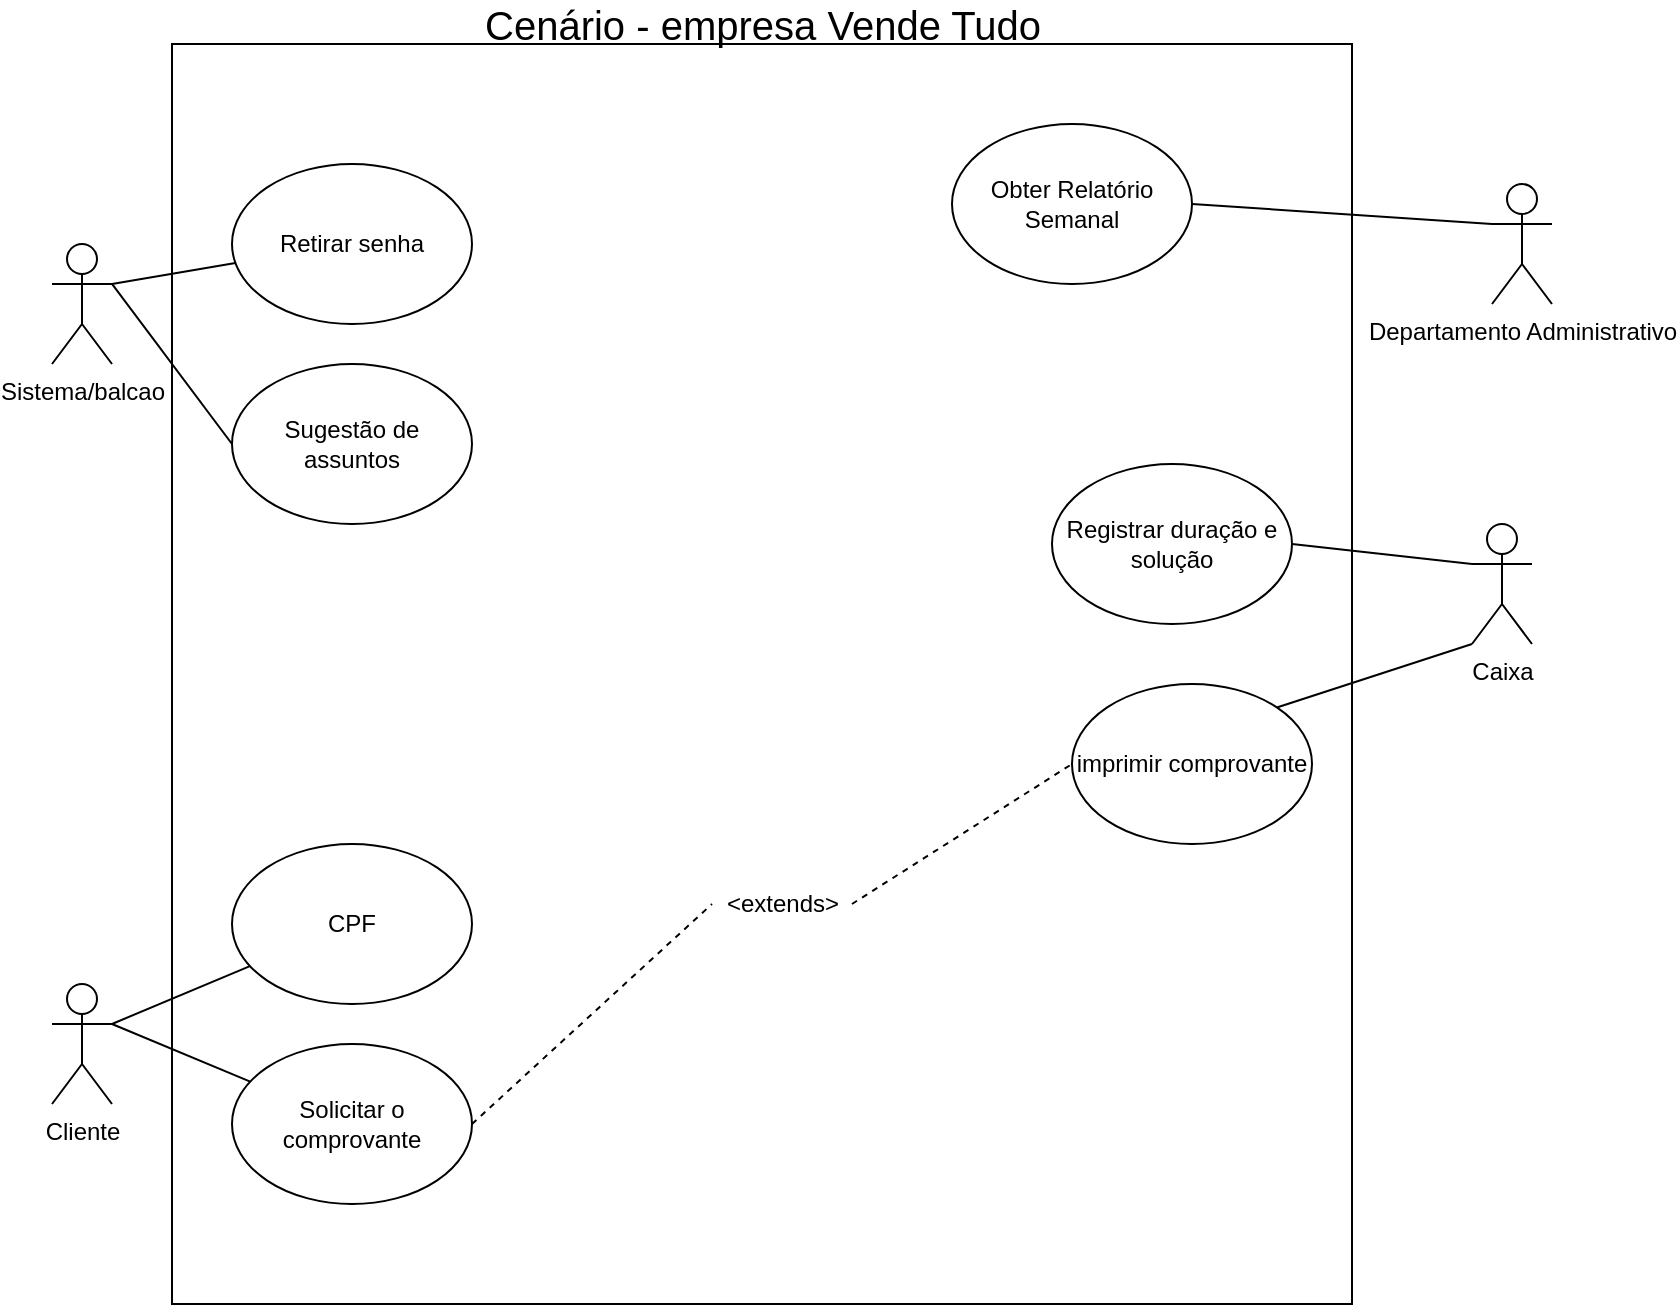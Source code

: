 <mxfile version="13.7.8" type="github">
  <diagram id="Wyc_e_W2kNafW7ocO5Kg" name="Page-1">
    <mxGraphModel dx="1460" dy="747" grid="1" gridSize="10" guides="1" tooltips="1" connect="1" arrows="1" fold="1" page="1" pageScale="1" pageWidth="827" pageHeight="1169" math="0" shadow="0">
      <root>
        <mxCell id="0" />
        <mxCell id="1" parent="0" />
        <mxCell id="cKClWDkK0Cr-ZczOW485-26" value="" style="rounded=0;whiteSpace=wrap;html=1;" vertex="1" parent="1">
          <mxGeometry x="110" y="100" width="590" height="630" as="geometry" />
        </mxCell>
        <mxCell id="cKClWDkK0Cr-ZczOW485-1" value="Sistema/balcao" style="shape=umlActor;verticalLabelPosition=bottom;verticalAlign=top;html=1;outlineConnect=0;" vertex="1" parent="1">
          <mxGeometry x="50" y="200" width="30" height="60" as="geometry" />
        </mxCell>
        <mxCell id="cKClWDkK0Cr-ZczOW485-2" value="&lt;div&gt;Cliente&lt;/div&gt;" style="shape=umlActor;verticalLabelPosition=bottom;verticalAlign=top;html=1;outlineConnect=0;" vertex="1" parent="1">
          <mxGeometry x="50" y="570" width="30" height="60" as="geometry" />
        </mxCell>
        <mxCell id="cKClWDkK0Cr-ZczOW485-3" value="CPF" style="ellipse;whiteSpace=wrap;html=1;" vertex="1" parent="1">
          <mxGeometry x="140" y="500" width="120" height="80" as="geometry" />
        </mxCell>
        <mxCell id="cKClWDkK0Cr-ZczOW485-4" value="Retirar senha" style="ellipse;whiteSpace=wrap;html=1;" vertex="1" parent="1">
          <mxGeometry x="140" y="160" width="120" height="80" as="geometry" />
        </mxCell>
        <mxCell id="cKClWDkK0Cr-ZczOW485-5" value="Caixa" style="shape=umlActor;verticalLabelPosition=bottom;verticalAlign=top;html=1;outlineConnect=0;" vertex="1" parent="1">
          <mxGeometry x="760" y="340" width="30" height="60" as="geometry" />
        </mxCell>
        <mxCell id="cKClWDkK0Cr-ZczOW485-6" value="Registrar duração e solução" style="ellipse;whiteSpace=wrap;html=1;" vertex="1" parent="1">
          <mxGeometry x="550" y="310" width="120" height="80" as="geometry" />
        </mxCell>
        <mxCell id="cKClWDkK0Cr-ZczOW485-7" value="imprimir comprovante" style="ellipse;whiteSpace=wrap;html=1;" vertex="1" parent="1">
          <mxGeometry x="560" y="420" width="120" height="80" as="geometry" />
        </mxCell>
        <mxCell id="cKClWDkK0Cr-ZczOW485-8" value="" style="endArrow=none;dashed=1;html=1;entryX=0;entryY=0.5;entryDx=0;entryDy=0;exitX=1;exitY=0.5;exitDx=0;exitDy=0;" edge="1" parent="1" source="cKClWDkK0Cr-ZczOW485-11" target="cKClWDkK0Cr-ZczOW485-7">
          <mxGeometry width="50" height="50" relative="1" as="geometry">
            <mxPoint x="390" y="510" as="sourcePoint" />
            <mxPoint x="440" y="460" as="targetPoint" />
            <Array as="points" />
          </mxGeometry>
        </mxCell>
        <mxCell id="cKClWDkK0Cr-ZczOW485-9" value="Solicitar o comprovante" style="ellipse;whiteSpace=wrap;html=1;" vertex="1" parent="1">
          <mxGeometry x="140" y="600" width="120" height="80" as="geometry" />
        </mxCell>
        <mxCell id="cKClWDkK0Cr-ZczOW485-12" value="" style="endArrow=none;html=1;exitX=1;exitY=0.333;exitDx=0;exitDy=0;exitPerimeter=0;" edge="1" parent="1" source="cKClWDkK0Cr-ZczOW485-1" target="cKClWDkK0Cr-ZczOW485-4">
          <mxGeometry width="50" height="50" relative="1" as="geometry">
            <mxPoint x="80" y="240" as="sourcePoint" />
            <mxPoint x="130" y="190" as="targetPoint" />
          </mxGeometry>
        </mxCell>
        <mxCell id="cKClWDkK0Cr-ZczOW485-13" value="" style="endArrow=none;html=1;exitX=1;exitY=0.333;exitDx=0;exitDy=0;exitPerimeter=0;" edge="1" parent="1" source="cKClWDkK0Cr-ZczOW485-2" target="cKClWDkK0Cr-ZczOW485-3">
          <mxGeometry width="50" height="50" relative="1" as="geometry">
            <mxPoint x="90" y="570" as="sourcePoint" />
            <mxPoint x="140" y="520" as="targetPoint" />
            <Array as="points" />
          </mxGeometry>
        </mxCell>
        <mxCell id="cKClWDkK0Cr-ZczOW485-14" value="" style="endArrow=none;html=1;entryX=0;entryY=0.333;entryDx=0;entryDy=0;entryPerimeter=0;exitX=1;exitY=0.5;exitDx=0;exitDy=0;" edge="1" parent="1" source="cKClWDkK0Cr-ZczOW485-6" target="cKClWDkK0Cr-ZczOW485-5">
          <mxGeometry width="50" height="50" relative="1" as="geometry">
            <mxPoint x="460" y="490" as="sourcePoint" />
            <mxPoint x="510" y="440" as="targetPoint" />
          </mxGeometry>
        </mxCell>
        <mxCell id="cKClWDkK0Cr-ZczOW485-18" value="Sugestão de assuntos" style="ellipse;whiteSpace=wrap;html=1;" vertex="1" parent="1">
          <mxGeometry x="140" y="260" width="120" height="80" as="geometry" />
        </mxCell>
        <mxCell id="cKClWDkK0Cr-ZczOW485-19" value="" style="endArrow=none;html=1;entryX=1;entryY=0.333;entryDx=0;entryDy=0;entryPerimeter=0;exitX=0;exitY=0.5;exitDx=0;exitDy=0;" edge="1" parent="1" source="cKClWDkK0Cr-ZczOW485-18" target="cKClWDkK0Cr-ZczOW485-1">
          <mxGeometry width="50" height="50" relative="1" as="geometry">
            <mxPoint x="390" y="510" as="sourcePoint" />
            <mxPoint x="440" y="460" as="targetPoint" />
          </mxGeometry>
        </mxCell>
        <mxCell id="cKClWDkK0Cr-ZczOW485-20" value="" style="endArrow=none;html=1;exitX=1;exitY=0;exitDx=0;exitDy=0;entryX=0;entryY=1;entryDx=0;entryDy=0;entryPerimeter=0;" edge="1" parent="1" source="cKClWDkK0Cr-ZczOW485-7" target="cKClWDkK0Cr-ZczOW485-5">
          <mxGeometry width="50" height="50" relative="1" as="geometry">
            <mxPoint x="470" y="680" as="sourcePoint" />
            <mxPoint x="520" y="630" as="targetPoint" />
          </mxGeometry>
        </mxCell>
        <mxCell id="cKClWDkK0Cr-ZczOW485-21" value="" style="endArrow=none;html=1;exitX=1;exitY=0.333;exitDx=0;exitDy=0;exitPerimeter=0;" edge="1" parent="1" source="cKClWDkK0Cr-ZczOW485-2" target="cKClWDkK0Cr-ZczOW485-9">
          <mxGeometry width="50" height="50" relative="1" as="geometry">
            <mxPoint x="390" y="620" as="sourcePoint" />
            <mxPoint x="137.574" y="631.716" as="targetPoint" />
          </mxGeometry>
        </mxCell>
        <mxCell id="cKClWDkK0Cr-ZczOW485-11" value="&amp;lt;extends&amp;gt;" style="text;html=1;align=center;verticalAlign=middle;resizable=0;points=[];autosize=1;" vertex="1" parent="1">
          <mxGeometry x="380" y="520" width="70" height="20" as="geometry" />
        </mxCell>
        <mxCell id="cKClWDkK0Cr-ZczOW485-22" value="" style="endArrow=none;dashed=1;html=1;entryX=0;entryY=0.5;entryDx=0;entryDy=0;exitX=1;exitY=0.5;exitDx=0;exitDy=0;" edge="1" parent="1" source="cKClWDkK0Cr-ZczOW485-9" target="cKClWDkK0Cr-ZczOW485-11">
          <mxGeometry width="50" height="50" relative="1" as="geometry">
            <mxPoint x="320" y="680" as="sourcePoint" />
            <mxPoint x="500" y="380" as="targetPoint" />
          </mxGeometry>
        </mxCell>
        <mxCell id="cKClWDkK0Cr-ZczOW485-23" value="&lt;div&gt;Departamento Administrativo&lt;/div&gt;" style="shape=umlActor;verticalLabelPosition=bottom;verticalAlign=top;html=1;outlineConnect=0;" vertex="1" parent="1">
          <mxGeometry x="770" y="170" width="30" height="60" as="geometry" />
        </mxCell>
        <mxCell id="cKClWDkK0Cr-ZczOW485-24" value="Obter Relatório Semanal" style="ellipse;whiteSpace=wrap;html=1;" vertex="1" parent="1">
          <mxGeometry x="500" y="140" width="120" height="80" as="geometry" />
        </mxCell>
        <mxCell id="cKClWDkK0Cr-ZczOW485-25" value="" style="endArrow=none;html=1;entryX=1;entryY=0.5;entryDx=0;entryDy=0;exitX=0;exitY=0.333;exitDx=0;exitDy=0;exitPerimeter=0;" edge="1" parent="1" source="cKClWDkK0Cr-ZczOW485-23" target="cKClWDkK0Cr-ZczOW485-24">
          <mxGeometry width="50" height="50" relative="1" as="geometry">
            <mxPoint x="390" y="510" as="sourcePoint" />
            <mxPoint x="440" y="460" as="targetPoint" />
          </mxGeometry>
        </mxCell>
        <mxCell id="cKClWDkK0Cr-ZczOW485-29" value="&lt;span style=&quot;left: 377.083px ; top: 128.7px ; font-size: 20px ; font-family: sans-serif ; transform: scalex(1.001)&quot;&gt;Cenário&lt;/span&gt;&lt;span style=&quot;left: 452.883px ; top: 128.7px ; font-size: 20px ; font-family: sans-serif ; transform: scalex(0.999)&quot;&gt; - empresa V&lt;/span&gt;&lt;span style=&quot;left: 549.517px ; top: 128.7px ; font-size: 20px ; font-family: sans-serif&quot;&gt;e&lt;/span&gt;&lt;span style=&quot;left: 560.717px ; top: 128.7px ; font-size: 20px ; font-family: sans-serif ; transform: scalex(1.001)&quot;&gt;nde &lt;/span&gt;&lt;span style=&quot;left: 599.717px ; top: 128.7px ; font-size: 20px ; font-family: sans-serif ; transform: scalex(1.015)&quot;&gt;Tudo&lt;/span&gt;" style="text;html=1;align=center;verticalAlign=middle;resizable=0;points=[];autosize=1;" vertex="1" parent="1">
          <mxGeometry x="255" y="80" width="300" height="20" as="geometry" />
        </mxCell>
      </root>
    </mxGraphModel>
  </diagram>
</mxfile>
